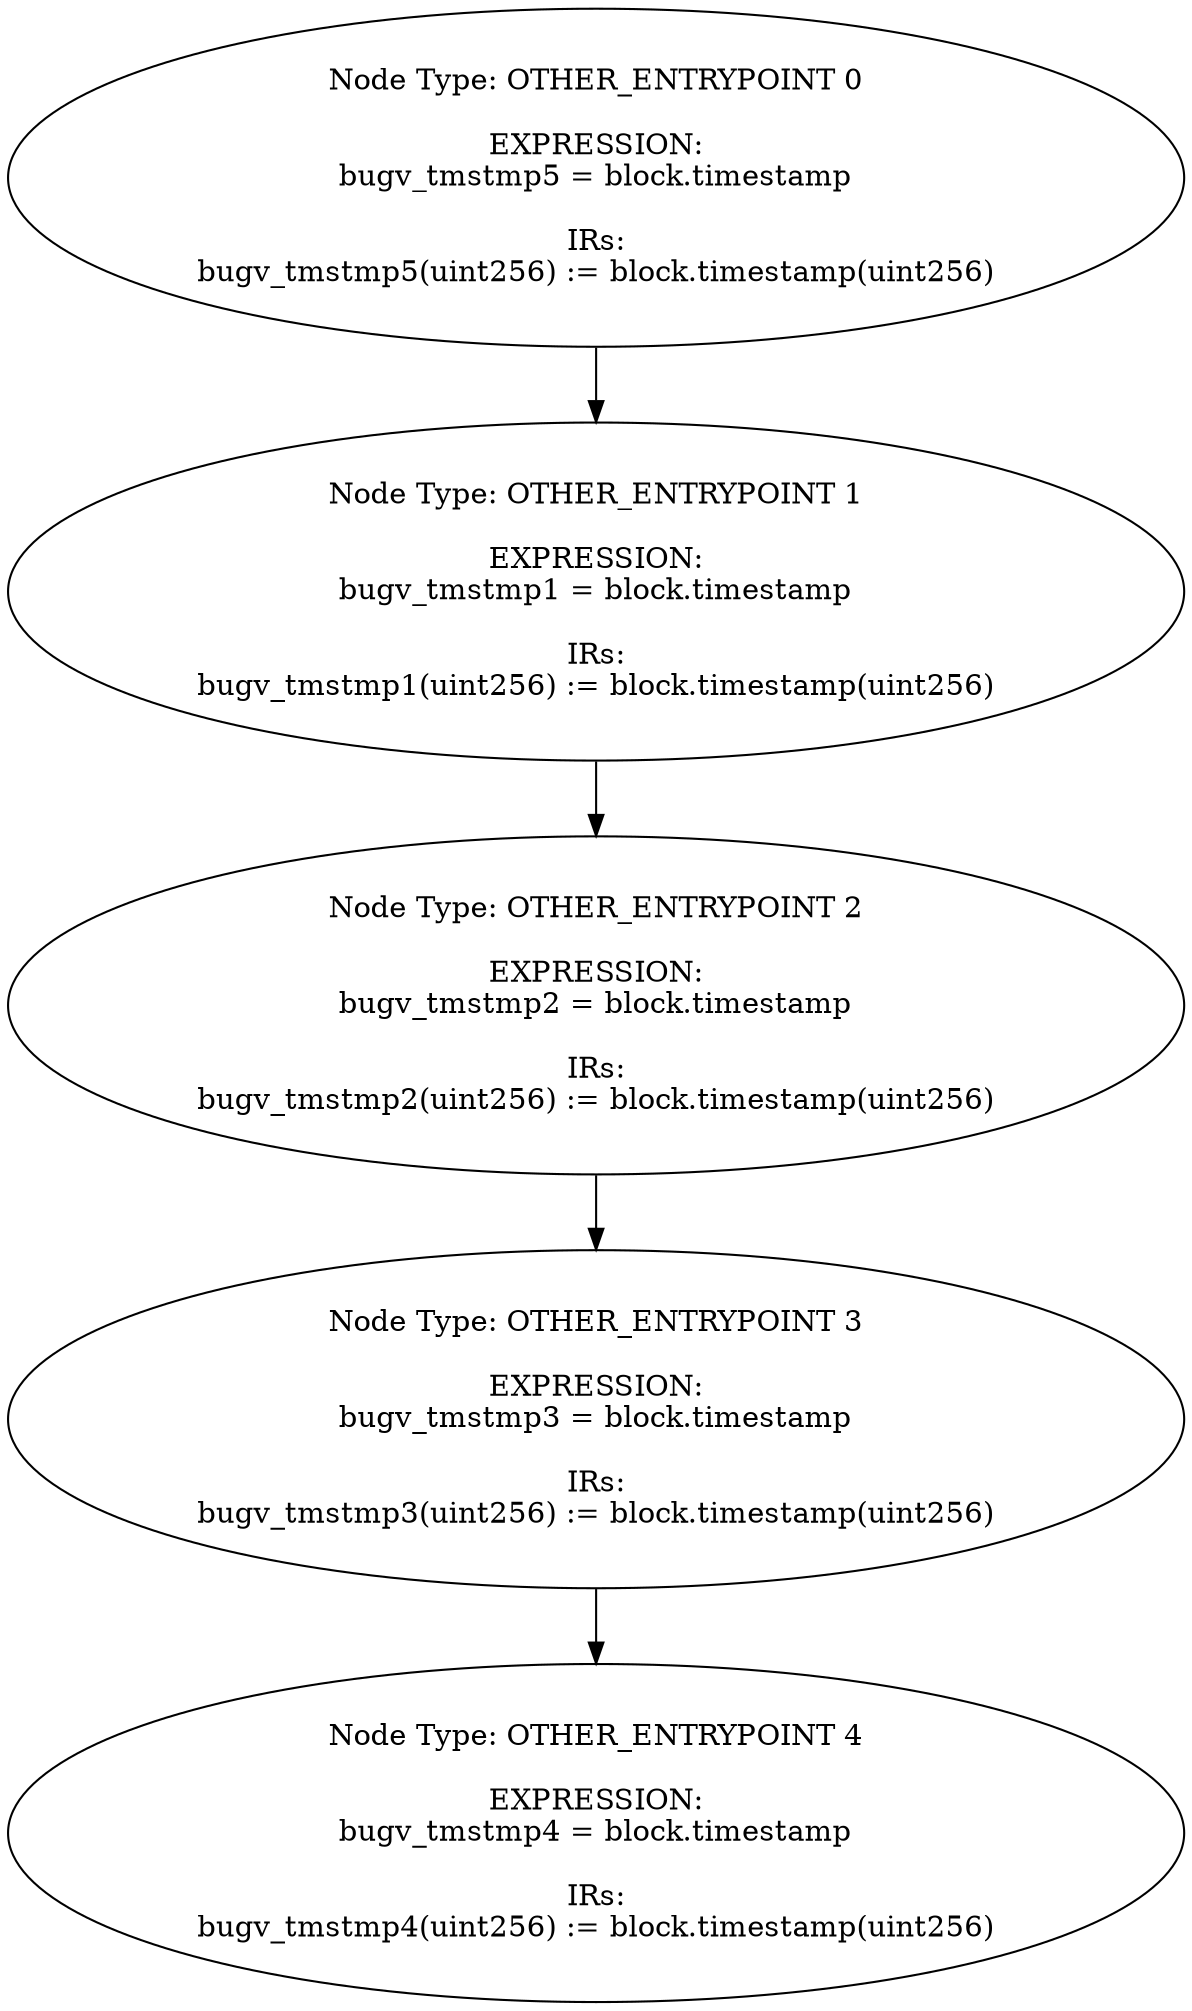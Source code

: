 digraph{
0[label="Node Type: OTHER_ENTRYPOINT 0

EXPRESSION:
bugv_tmstmp5 = block.timestamp

IRs:
bugv_tmstmp5(uint256) := block.timestamp(uint256)"];
0->1;
1[label="Node Type: OTHER_ENTRYPOINT 1

EXPRESSION:
bugv_tmstmp1 = block.timestamp

IRs:
bugv_tmstmp1(uint256) := block.timestamp(uint256)"];
1->2;
2[label="Node Type: OTHER_ENTRYPOINT 2

EXPRESSION:
bugv_tmstmp2 = block.timestamp

IRs:
bugv_tmstmp2(uint256) := block.timestamp(uint256)"];
2->3;
3[label="Node Type: OTHER_ENTRYPOINT 3

EXPRESSION:
bugv_tmstmp3 = block.timestamp

IRs:
bugv_tmstmp3(uint256) := block.timestamp(uint256)"];
3->4;
4[label="Node Type: OTHER_ENTRYPOINT 4

EXPRESSION:
bugv_tmstmp4 = block.timestamp

IRs:
bugv_tmstmp4(uint256) := block.timestamp(uint256)"];
}
